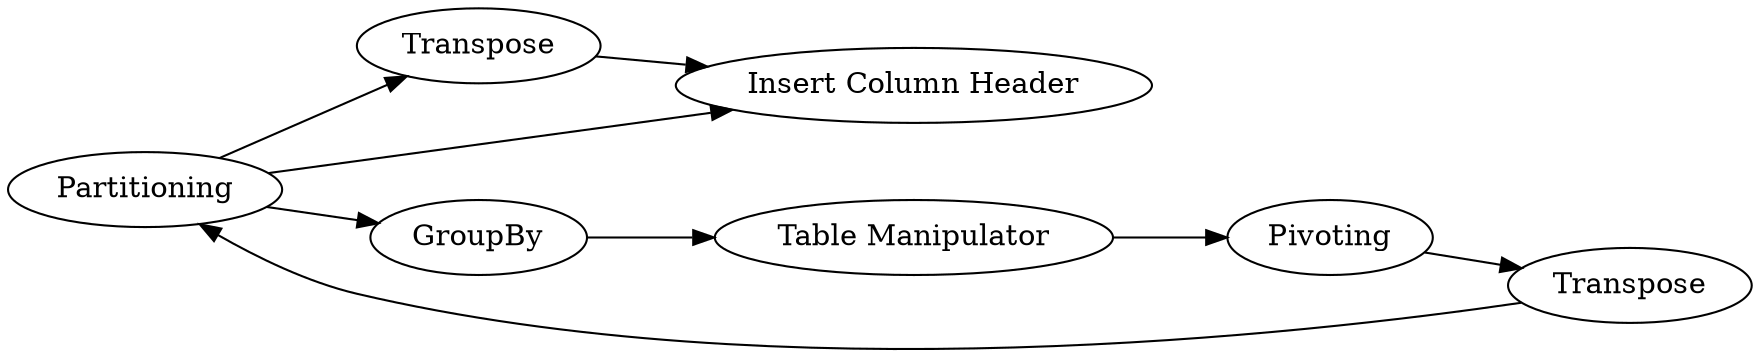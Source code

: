 digraph {
	10 -> 9
	5 -> 4
	8 -> 9
	8 -> 10
	3 -> 5
	8 -> 3
	4 -> 6
	6 -> 8
	5 [label="Table Manipulator"]
	9 [label="Insert Column Header"]
	4 [label=Pivoting]
	8 [label=Partitioning]
	6 [label=Transpose]
	3 [label=GroupBy]
	10 [label=Transpose]
	rankdir=LR
}
